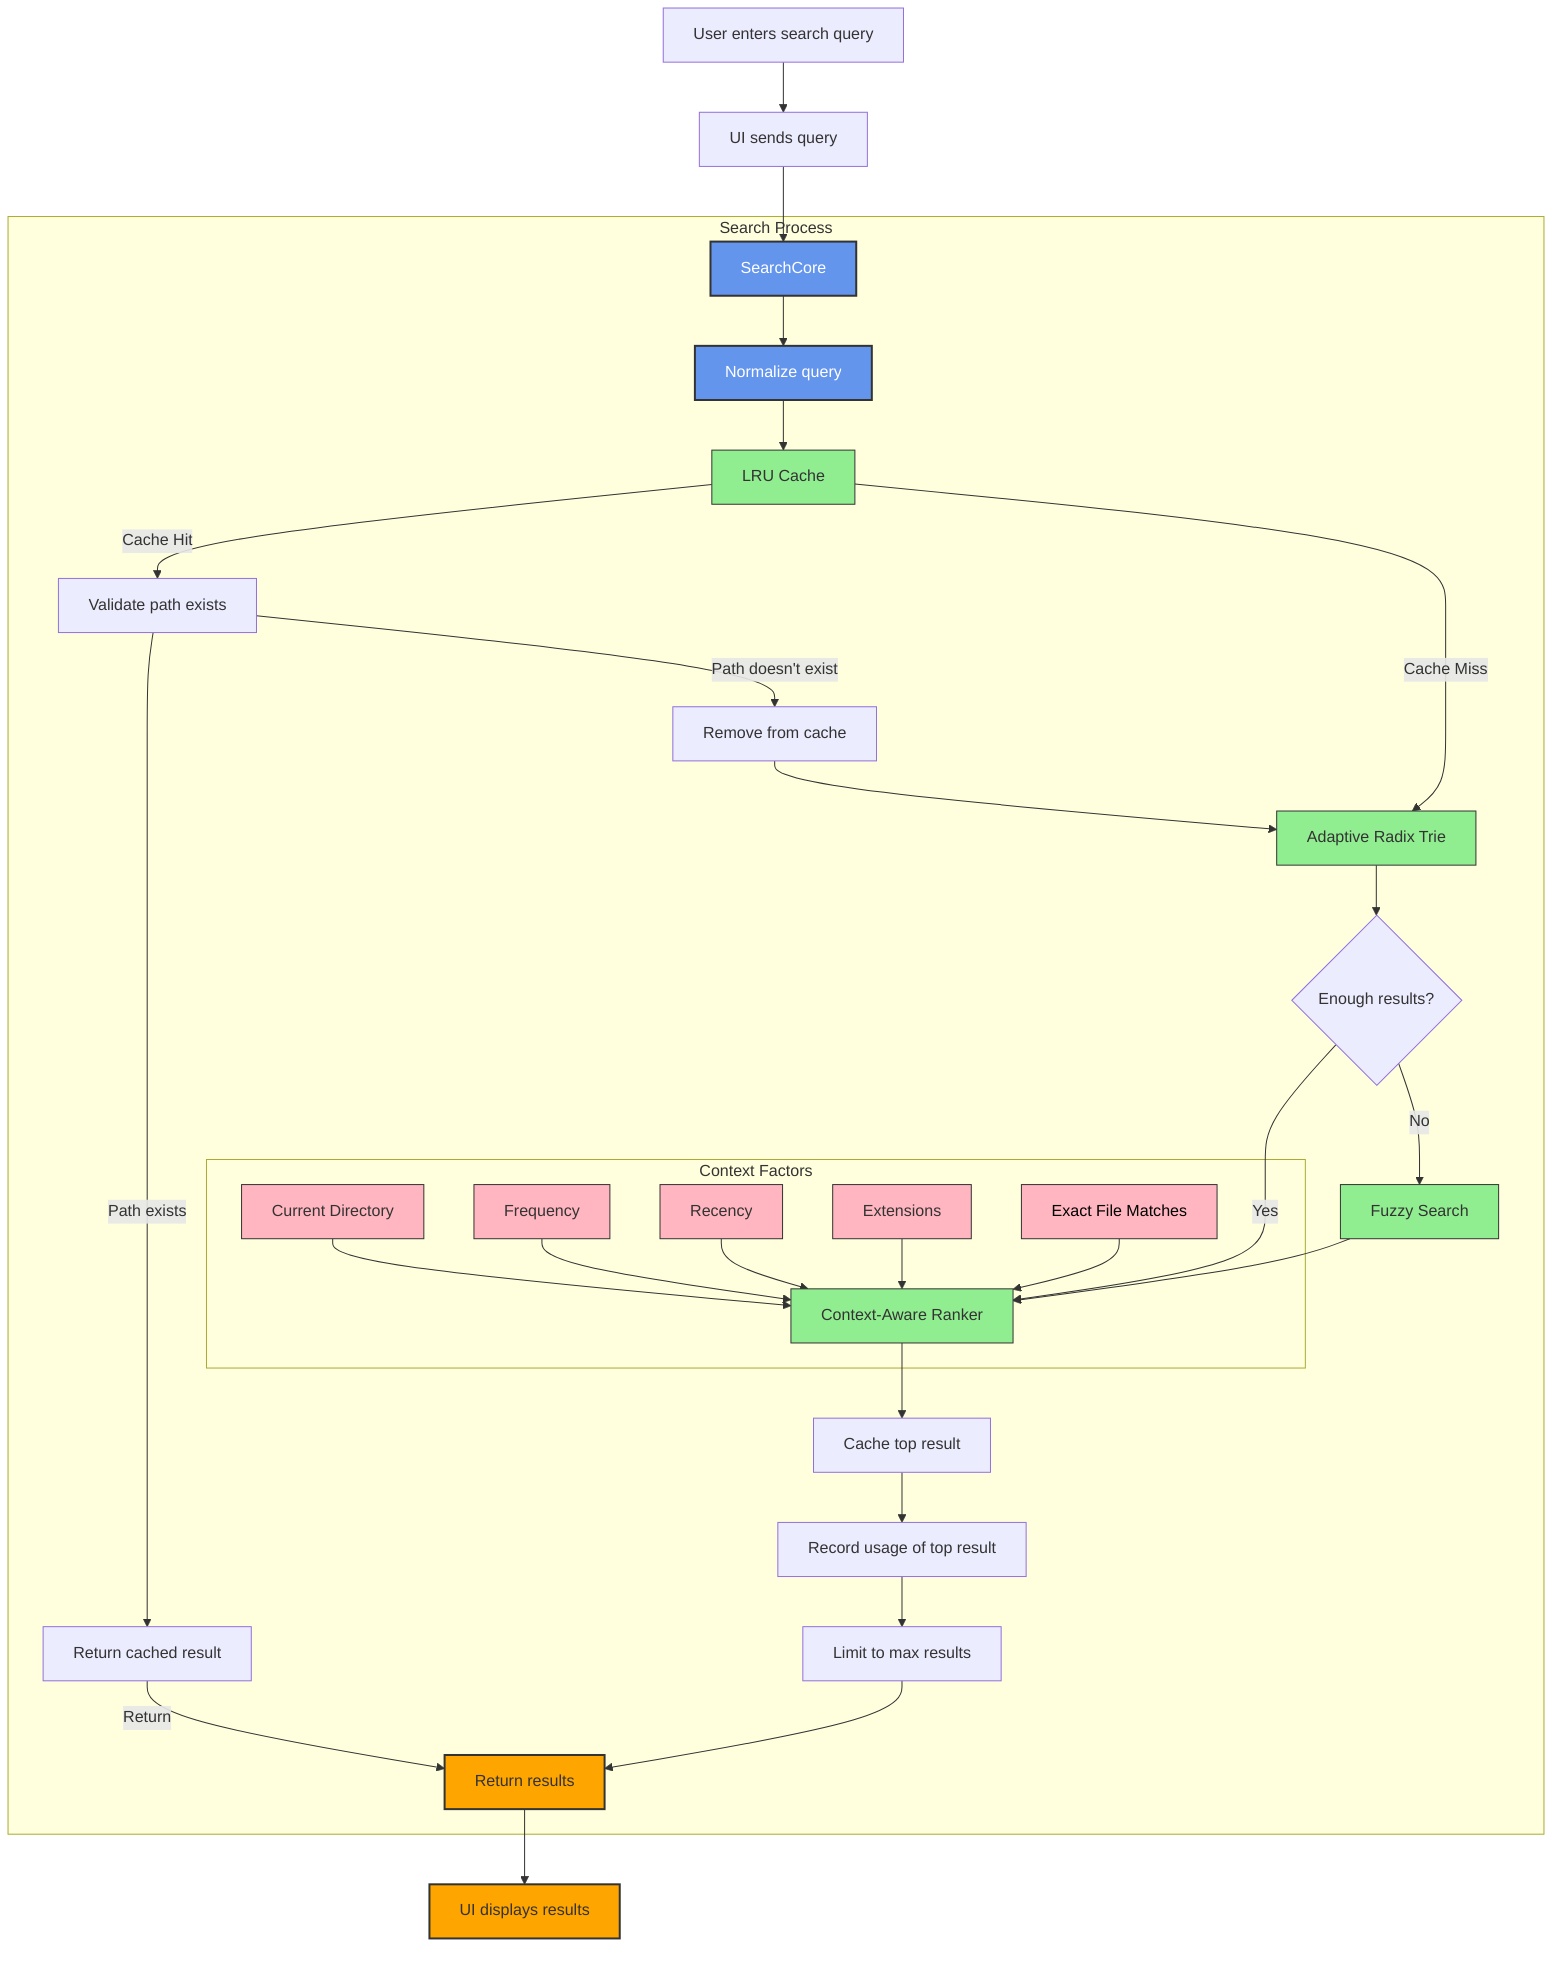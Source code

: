 graph TD
    User[User enters search query] --> UI[UI sends query]
    UI --> Engine[SearchCore]

    subgraph "Search Process"
        Engine --> Normalize[Normalize query]
        Normalize --> LRU[LRU Cache]

        LRU -- "Cache Hit" --> Validate[Validate path exists]
        Validate -- "Path exists" --> CachedResults[Return cached result]
        CachedResults -- "Return" --> Results
        Validate -- "Path doesn't exist" --> RemoveCache[Remove from cache]
        RemoveCache --> Radix

        LRU -- "Cache Miss" --> Radix[Adaptive Radix Trie]
        Radix --> EnoughCheck{Enough results?}

        EnoughCheck -- "Yes" --> Ranking
        EnoughCheck -- "No" --> Fuzzy[Fuzzy Search]
        Fuzzy --> Ranking

        subgraph "Context Factors"
            CD[Current Directory] --> Ranking
            FR[Frequency] --> Ranking
            RR[Recency] --> Ranking
            EW[Extensions] --> Ranking
            EF[Exact File Matches] --> Ranking
        end

        Ranking[Context-Aware Ranker] --> CacheTop[Cache top result]
        CacheTop --> RecordUsage[Record usage of top result]
        RecordUsage --> LimitResults[Limit to max results]
    end

    LimitResults --> Results[Return results]
    Results --> UIDisplay[UI displays results]



    classDef primary fill:#6495ED,stroke:#333,stroke-width:2px,color:white;
    classDef secondary fill:#90EE90,stroke:#333,stroke-width:1px;
    classDef tertiary fill:#FFB6C1,stroke:#333,stroke-width:1px;
    classDef result fill:#FFA500,stroke:#333,stroke-width:2px;

    class Engine,Normalize primary;
    class Radix,Fuzzy,LRU,Ranking secondary;
    class CD,FR,RR,EW,BII,FSW,EF tertiary;
    class Results,UIDisplay result;
    style EF color:#000000